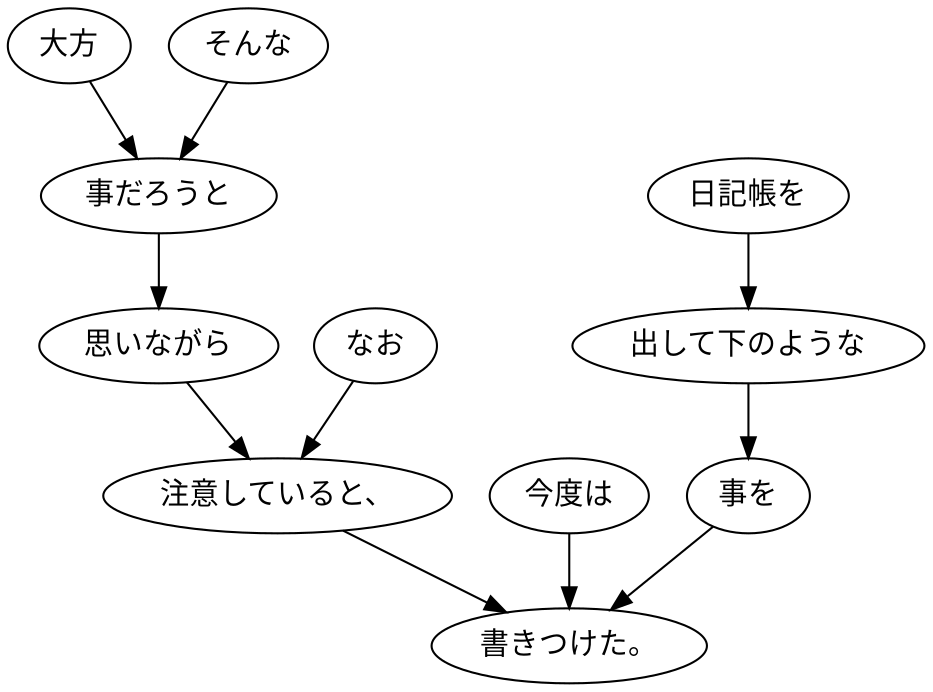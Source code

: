digraph graph474 {
	node0 [label="大方"];
	node1 [label="そんな"];
	node2 [label="事だろうと"];
	node3 [label="思いながら"];
	node4 [label="なお"];
	node5 [label="注意していると、"];
	node6 [label="今度は"];
	node7 [label="日記帳を"];
	node8 [label="出して下のような"];
	node9 [label="事を"];
	node10 [label="書きつけた。"];
	node0 -> node2;
	node1 -> node2;
	node2 -> node3;
	node3 -> node5;
	node4 -> node5;
	node5 -> node10;
	node6 -> node10;
	node7 -> node8;
	node8 -> node9;
	node9 -> node10;
}
